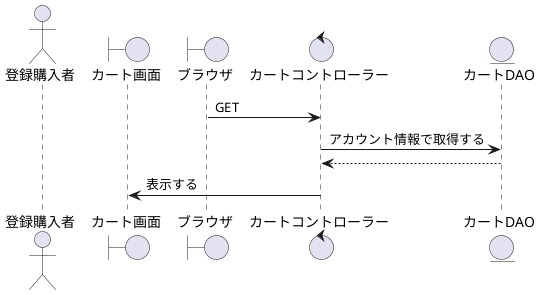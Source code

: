 @startuml カートを表示

actor    "登録購入者" as act
boundary "カート画面" as Cart_s
boundary "ブラウザ" as brz
control  "カートコントローラー" as Acquisition_c
entity   "カートDAO" as Cart

'-------------------------------------------------------------------------------------------

brz -> Acquisition_c : GET
Acquisition_c -> Cart : アカウント情報で取得する
Acquisition_c <-- Cart
Cart_s <- Acquisition_c : 表示する

@enduml
